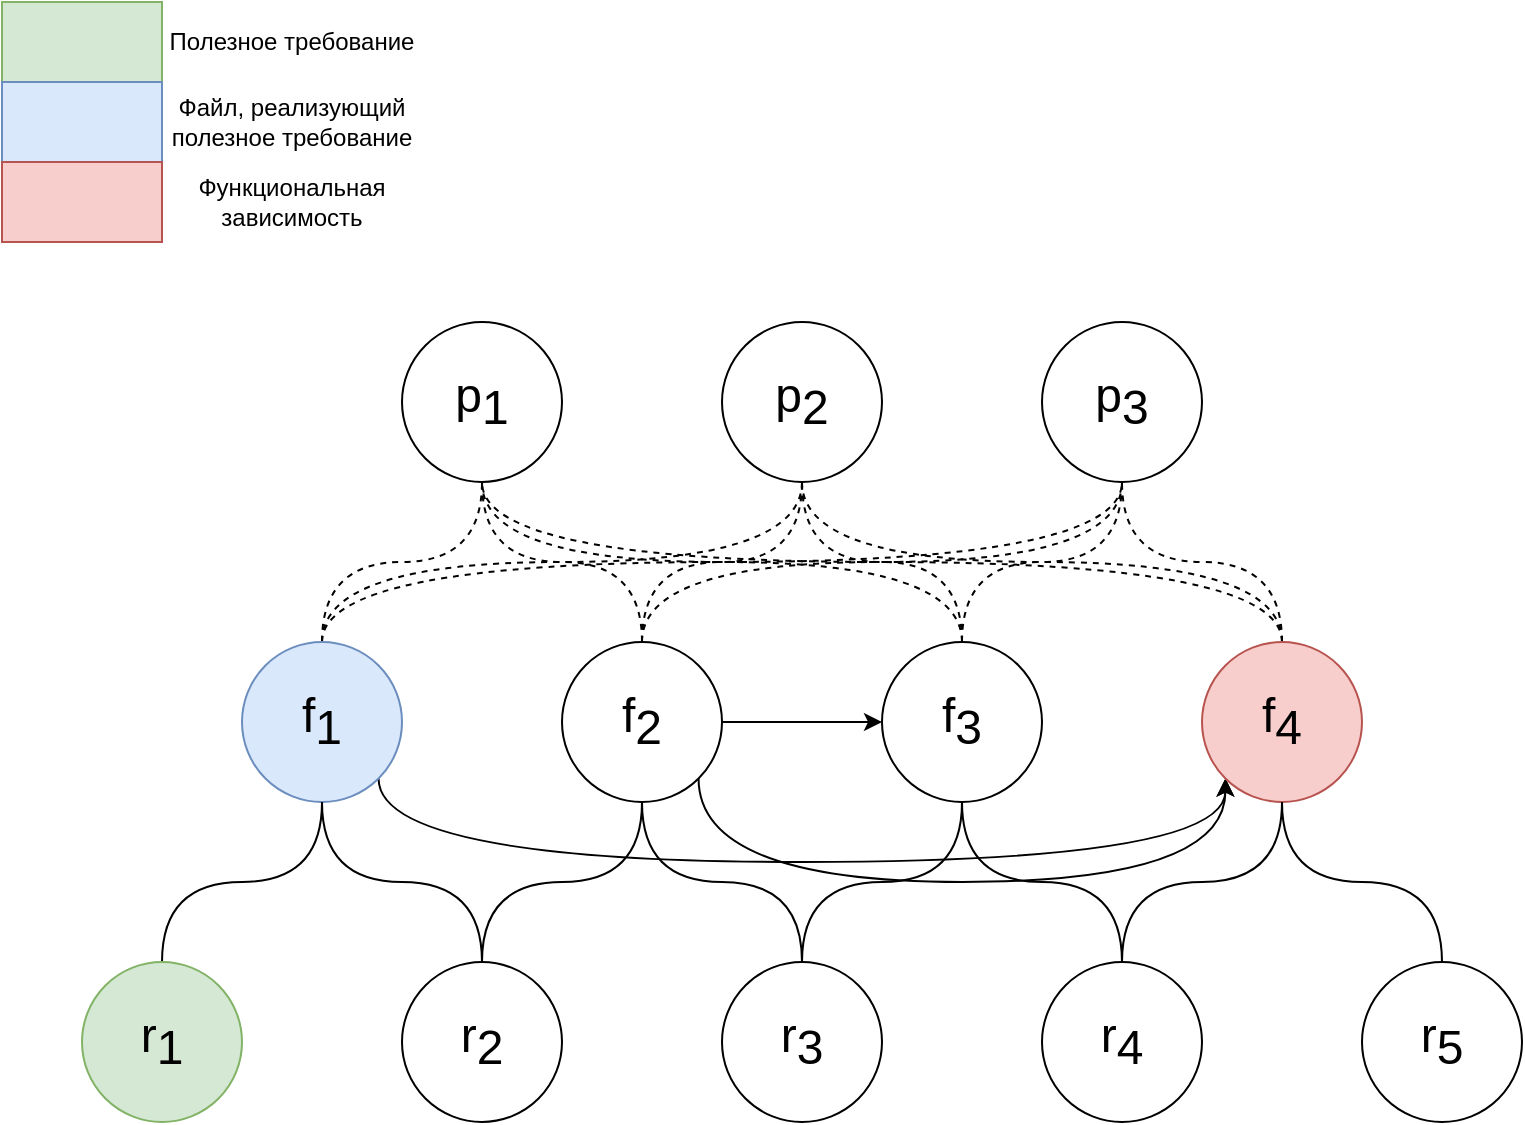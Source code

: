 <mxfile version="24.2.5" type="device">
  <diagram name="Страница — 1" id="dNB7IW68-rinD226dug3">
    <mxGraphModel dx="724" dy="562" grid="1" gridSize="10" guides="1" tooltips="1" connect="1" arrows="1" fold="1" page="1" pageScale="1" pageWidth="827" pageHeight="1169" math="0" shadow="0">
      <root>
        <mxCell id="0" />
        <mxCell id="1" parent="0" />
        <mxCell id="tZ8058wf7Hj-AA14sAlN-2" value="p&lt;sub style=&quot;font-size: 24px;&quot;&gt;1&lt;/sub&gt;" style="ellipse;whiteSpace=wrap;html=1;aspect=fixed;fontSize=24;" parent="1" vertex="1">
          <mxGeometry x="200" y="160" width="80" height="80" as="geometry" />
        </mxCell>
        <mxCell id="tZ8058wf7Hj-AA14sAlN-3" value="p&lt;sub style=&quot;font-size: 24px;&quot;&gt;2&lt;/sub&gt;" style="ellipse;whiteSpace=wrap;html=1;aspect=fixed;fontSize=24;" parent="1" vertex="1">
          <mxGeometry x="360" y="160" width="80" height="80" as="geometry" />
        </mxCell>
        <mxCell id="tZ8058wf7Hj-AA14sAlN-4" value="p&lt;span style=&quot;font-size: 24px;&quot;&gt;&lt;sub style=&quot;font-size: 24px;&quot;&gt;3&lt;/sub&gt;&lt;/span&gt;" style="ellipse;whiteSpace=wrap;html=1;aspect=fixed;fontSize=24;" parent="1" vertex="1">
          <mxGeometry x="520" y="160" width="80" height="80" as="geometry" />
        </mxCell>
        <mxCell id="tZ8058wf7Hj-AA14sAlN-23" style="edgeStyle=orthogonalEdgeStyle;curved=1;rounded=0;orthogonalLoop=1;jettySize=auto;html=1;exitX=1;exitY=0.5;exitDx=0;exitDy=0;entryX=0;entryY=0.5;entryDx=0;entryDy=0;fontSize=24;" parent="1" source="tZ8058wf7Hj-AA14sAlN-5" target="tZ8058wf7Hj-AA14sAlN-7" edge="1">
          <mxGeometry relative="1" as="geometry" />
        </mxCell>
        <mxCell id="tZ8058wf7Hj-AA14sAlN-26" style="edgeStyle=orthogonalEdgeStyle;curved=1;rounded=0;orthogonalLoop=1;jettySize=auto;html=1;exitX=1;exitY=1;exitDx=0;exitDy=0;entryX=0;entryY=1;entryDx=0;entryDy=0;elbow=vertical;fontSize=24;" parent="1" source="tZ8058wf7Hj-AA14sAlN-5" target="tZ8058wf7Hj-AA14sAlN-8" edge="1">
          <mxGeometry relative="1" as="geometry">
            <Array as="points">
              <mxPoint x="348" y="440" />
              <mxPoint x="612" y="440" />
            </Array>
          </mxGeometry>
        </mxCell>
        <mxCell id="tZ8058wf7Hj-AA14sAlN-30" style="edgeStyle=orthogonalEdgeStyle;curved=1;rounded=0;orthogonalLoop=1;jettySize=auto;html=1;exitX=0.5;exitY=0;exitDx=0;exitDy=0;entryX=0.5;entryY=1;entryDx=0;entryDy=0;elbow=vertical;dashed=1;endArrow=none;endFill=0;fontSize=24;" parent="1" source="tZ8058wf7Hj-AA14sAlN-5" target="tZ8058wf7Hj-AA14sAlN-2" edge="1">
          <mxGeometry relative="1" as="geometry" />
        </mxCell>
        <mxCell id="tZ8058wf7Hj-AA14sAlN-32" style="edgeStyle=orthogonalEdgeStyle;curved=1;rounded=0;orthogonalLoop=1;jettySize=auto;html=1;exitX=0.5;exitY=0;exitDx=0;exitDy=0;entryX=0.5;entryY=1;entryDx=0;entryDy=0;elbow=vertical;endArrow=none;endFill=0;dashed=1;fontSize=24;" parent="1" source="tZ8058wf7Hj-AA14sAlN-5" target="tZ8058wf7Hj-AA14sAlN-3" edge="1">
          <mxGeometry relative="1" as="geometry" />
        </mxCell>
        <mxCell id="tZ8058wf7Hj-AA14sAlN-33" style="edgeStyle=orthogonalEdgeStyle;curved=1;rounded=0;orthogonalLoop=1;jettySize=auto;html=1;exitX=0.5;exitY=0;exitDx=0;exitDy=0;entryX=0.5;entryY=1;entryDx=0;entryDy=0;elbow=vertical;endArrow=none;endFill=0;dashed=1;fontSize=24;" parent="1" source="tZ8058wf7Hj-AA14sAlN-5" target="tZ8058wf7Hj-AA14sAlN-4" edge="1">
          <mxGeometry relative="1" as="geometry" />
        </mxCell>
        <mxCell id="tZ8058wf7Hj-AA14sAlN-5" value="f&lt;sub style=&quot;font-size: 24px;&quot;&gt;2&lt;/sub&gt;" style="ellipse;whiteSpace=wrap;html=1;aspect=fixed;fontSize=24;" parent="1" vertex="1">
          <mxGeometry x="280" y="320" width="80" height="80" as="geometry" />
        </mxCell>
        <mxCell id="tZ8058wf7Hj-AA14sAlN-27" style="edgeStyle=orthogonalEdgeStyle;curved=1;rounded=0;orthogonalLoop=1;jettySize=auto;html=1;exitX=0.5;exitY=0;exitDx=0;exitDy=0;entryX=0.5;entryY=1;entryDx=0;entryDy=0;elbow=vertical;endArrow=none;endFill=0;dashed=1;fontSize=24;" parent="1" source="tZ8058wf7Hj-AA14sAlN-6" target="tZ8058wf7Hj-AA14sAlN-2" edge="1">
          <mxGeometry relative="1" as="geometry" />
        </mxCell>
        <mxCell id="tZ8058wf7Hj-AA14sAlN-28" style="edgeStyle=orthogonalEdgeStyle;curved=1;rounded=0;orthogonalLoop=1;jettySize=auto;html=1;exitX=0.5;exitY=0;exitDx=0;exitDy=0;entryX=0.5;entryY=1;entryDx=0;entryDy=0;elbow=vertical;endArrow=none;endFill=0;dashed=1;fontSize=24;" parent="1" source="tZ8058wf7Hj-AA14sAlN-6" target="tZ8058wf7Hj-AA14sAlN-3" edge="1">
          <mxGeometry relative="1" as="geometry" />
        </mxCell>
        <mxCell id="tZ8058wf7Hj-AA14sAlN-29" style="edgeStyle=orthogonalEdgeStyle;curved=1;rounded=0;orthogonalLoop=1;jettySize=auto;html=1;exitX=0.5;exitY=0;exitDx=0;exitDy=0;entryX=0.5;entryY=1;entryDx=0;entryDy=0;elbow=vertical;endArrow=none;endFill=0;dashed=1;fontSize=24;" parent="1" source="tZ8058wf7Hj-AA14sAlN-6" target="tZ8058wf7Hj-AA14sAlN-4" edge="1">
          <mxGeometry relative="1" as="geometry" />
        </mxCell>
        <mxCell id="w5VJsp9TO4POF9muKPdQ-1" style="edgeStyle=orthogonalEdgeStyle;curved=1;rounded=0;orthogonalLoop=1;jettySize=auto;html=1;exitX=1;exitY=1;exitDx=0;exitDy=0;entryX=0;entryY=1;entryDx=0;entryDy=0;fontSize=24;" parent="1" source="tZ8058wf7Hj-AA14sAlN-6" target="tZ8058wf7Hj-AA14sAlN-8" edge="1">
          <mxGeometry relative="1" as="geometry">
            <Array as="points">
              <mxPoint x="188" y="430" />
              <mxPoint x="612" y="430" />
            </Array>
          </mxGeometry>
        </mxCell>
        <mxCell id="tZ8058wf7Hj-AA14sAlN-6" value="f&lt;span style=&quot;font-size: 24px;&quot;&gt;&lt;sub style=&quot;font-size: 24px;&quot;&gt;1&lt;/sub&gt;&lt;/span&gt;" style="ellipse;whiteSpace=wrap;html=1;aspect=fixed;fontSize=24;fillColor=#dae8fc;strokeColor=#6c8ebf;" parent="1" vertex="1">
          <mxGeometry x="120" y="320" width="80" height="80" as="geometry" />
        </mxCell>
        <mxCell id="tZ8058wf7Hj-AA14sAlN-34" style="edgeStyle=orthogonalEdgeStyle;curved=1;rounded=0;orthogonalLoop=1;jettySize=auto;html=1;exitX=0.5;exitY=0;exitDx=0;exitDy=0;entryX=0.5;entryY=1;entryDx=0;entryDy=0;elbow=vertical;endArrow=none;endFill=0;dashed=1;fontSize=24;" parent="1" source="tZ8058wf7Hj-AA14sAlN-7" target="tZ8058wf7Hj-AA14sAlN-2" edge="1">
          <mxGeometry relative="1" as="geometry" />
        </mxCell>
        <mxCell id="tZ8058wf7Hj-AA14sAlN-35" style="edgeStyle=orthogonalEdgeStyle;curved=1;rounded=0;orthogonalLoop=1;jettySize=auto;html=1;exitX=0.5;exitY=0;exitDx=0;exitDy=0;entryX=0.5;entryY=1;entryDx=0;entryDy=0;elbow=vertical;endArrow=none;endFill=0;dashed=1;fontSize=24;" parent="1" source="tZ8058wf7Hj-AA14sAlN-7" target="tZ8058wf7Hj-AA14sAlN-3" edge="1">
          <mxGeometry relative="1" as="geometry" />
        </mxCell>
        <mxCell id="tZ8058wf7Hj-AA14sAlN-36" style="edgeStyle=orthogonalEdgeStyle;curved=1;rounded=0;orthogonalLoop=1;jettySize=auto;html=1;exitX=0.5;exitY=0;exitDx=0;exitDy=0;entryX=0.5;entryY=1;entryDx=0;entryDy=0;elbow=vertical;endArrow=none;endFill=0;dashed=1;fontSize=24;" parent="1" source="tZ8058wf7Hj-AA14sAlN-7" target="tZ8058wf7Hj-AA14sAlN-4" edge="1">
          <mxGeometry relative="1" as="geometry" />
        </mxCell>
        <mxCell id="tZ8058wf7Hj-AA14sAlN-7" value="f&lt;span style=&quot;font-size: 24px;&quot;&gt;&lt;sub style=&quot;font-size: 24px;&quot;&gt;3&lt;/sub&gt;&lt;/span&gt;" style="ellipse;whiteSpace=wrap;html=1;aspect=fixed;fontSize=24;" parent="1" vertex="1">
          <mxGeometry x="440" y="320" width="80" height="80" as="geometry" />
        </mxCell>
        <mxCell id="tZ8058wf7Hj-AA14sAlN-37" style="edgeStyle=orthogonalEdgeStyle;curved=1;rounded=0;orthogonalLoop=1;jettySize=auto;html=1;exitX=0.5;exitY=0;exitDx=0;exitDy=0;entryX=0.5;entryY=1;entryDx=0;entryDy=0;elbow=vertical;endArrow=none;endFill=0;dashed=1;fontSize=24;" parent="1" source="tZ8058wf7Hj-AA14sAlN-8" target="tZ8058wf7Hj-AA14sAlN-2" edge="1">
          <mxGeometry relative="1" as="geometry" />
        </mxCell>
        <mxCell id="tZ8058wf7Hj-AA14sAlN-38" style="edgeStyle=orthogonalEdgeStyle;curved=1;rounded=0;orthogonalLoop=1;jettySize=auto;html=1;exitX=0.5;exitY=0;exitDx=0;exitDy=0;entryX=0.5;entryY=1;entryDx=0;entryDy=0;elbow=vertical;endArrow=none;endFill=0;dashed=1;fontSize=24;" parent="1" source="tZ8058wf7Hj-AA14sAlN-8" target="tZ8058wf7Hj-AA14sAlN-3" edge="1">
          <mxGeometry relative="1" as="geometry" />
        </mxCell>
        <mxCell id="tZ8058wf7Hj-AA14sAlN-39" style="edgeStyle=orthogonalEdgeStyle;curved=1;rounded=0;orthogonalLoop=1;jettySize=auto;html=1;exitX=0.5;exitY=0;exitDx=0;exitDy=0;entryX=0.5;entryY=1;entryDx=0;entryDy=0;elbow=vertical;endArrow=none;endFill=0;dashed=1;fontSize=24;" parent="1" source="tZ8058wf7Hj-AA14sAlN-8" target="tZ8058wf7Hj-AA14sAlN-4" edge="1">
          <mxGeometry relative="1" as="geometry" />
        </mxCell>
        <mxCell id="tZ8058wf7Hj-AA14sAlN-8" value="f&lt;span style=&quot;font-size: 24px;&quot;&gt;&lt;sub style=&quot;font-size: 24px;&quot;&gt;4&lt;/sub&gt;&lt;/span&gt;" style="ellipse;whiteSpace=wrap;html=1;aspect=fixed;fontSize=24;fillColor=#f8cecc;strokeColor=#b85450;" parent="1" vertex="1">
          <mxGeometry x="600" y="320" width="80" height="80" as="geometry" />
        </mxCell>
        <mxCell id="tZ8058wf7Hj-AA14sAlN-14" style="edgeStyle=orthogonalEdgeStyle;curved=1;rounded=0;orthogonalLoop=1;jettySize=auto;html=1;exitX=0.5;exitY=0;exitDx=0;exitDy=0;entryX=0.5;entryY=1;entryDx=0;entryDy=0;endArrow=none;endFill=0;fontSize=24;" parent="1" source="tZ8058wf7Hj-AA14sAlN-9" target="tZ8058wf7Hj-AA14sAlN-6" edge="1">
          <mxGeometry relative="1" as="geometry" />
        </mxCell>
        <mxCell id="tZ8058wf7Hj-AA14sAlN-9" value="r&lt;span style=&quot;font-size: 24px;&quot;&gt;&lt;sub style=&quot;font-size: 24px;&quot;&gt;1&lt;/sub&gt;&lt;/span&gt;" style="ellipse;whiteSpace=wrap;html=1;aspect=fixed;fontSize=24;fillColor=#d5e8d4;strokeColor=#82b366;" parent="1" vertex="1">
          <mxGeometry x="40" y="480" width="80" height="80" as="geometry" />
        </mxCell>
        <mxCell id="tZ8058wf7Hj-AA14sAlN-15" style="edgeStyle=orthogonalEdgeStyle;curved=1;rounded=0;orthogonalLoop=1;jettySize=auto;html=1;exitX=0.5;exitY=0;exitDx=0;exitDy=0;entryX=0.5;entryY=1;entryDx=0;entryDy=0;endArrow=none;endFill=0;fontSize=24;" parent="1" source="tZ8058wf7Hj-AA14sAlN-10" target="tZ8058wf7Hj-AA14sAlN-6" edge="1">
          <mxGeometry relative="1" as="geometry" />
        </mxCell>
        <mxCell id="tZ8058wf7Hj-AA14sAlN-16" style="edgeStyle=orthogonalEdgeStyle;curved=1;rounded=0;orthogonalLoop=1;jettySize=auto;html=1;exitX=0.5;exitY=0;exitDx=0;exitDy=0;entryX=0.5;entryY=1;entryDx=0;entryDy=0;endArrow=none;endFill=0;fontSize=24;" parent="1" source="tZ8058wf7Hj-AA14sAlN-10" target="tZ8058wf7Hj-AA14sAlN-5" edge="1">
          <mxGeometry relative="1" as="geometry" />
        </mxCell>
        <mxCell id="tZ8058wf7Hj-AA14sAlN-10" value="r&lt;span style=&quot;font-size: 24px;&quot;&gt;&lt;sub style=&quot;font-size: 24px;&quot;&gt;2&lt;/sub&gt;&lt;/span&gt;" style="ellipse;whiteSpace=wrap;html=1;aspect=fixed;fontSize=24;" parent="1" vertex="1">
          <mxGeometry x="200" y="480" width="80" height="80" as="geometry" />
        </mxCell>
        <mxCell id="tZ8058wf7Hj-AA14sAlN-17" style="edgeStyle=orthogonalEdgeStyle;curved=1;rounded=0;orthogonalLoop=1;jettySize=auto;html=1;exitX=0.5;exitY=0;exitDx=0;exitDy=0;entryX=0.5;entryY=1;entryDx=0;entryDy=0;endArrow=none;endFill=0;fontSize=24;" parent="1" source="tZ8058wf7Hj-AA14sAlN-11" target="tZ8058wf7Hj-AA14sAlN-5" edge="1">
          <mxGeometry relative="1" as="geometry" />
        </mxCell>
        <mxCell id="tZ8058wf7Hj-AA14sAlN-18" style="edgeStyle=orthogonalEdgeStyle;curved=1;rounded=0;orthogonalLoop=1;jettySize=auto;html=1;exitX=0.5;exitY=0;exitDx=0;exitDy=0;entryX=0.5;entryY=1;entryDx=0;entryDy=0;endArrow=none;endFill=0;fontSize=24;" parent="1" source="tZ8058wf7Hj-AA14sAlN-11" target="tZ8058wf7Hj-AA14sAlN-7" edge="1">
          <mxGeometry relative="1" as="geometry" />
        </mxCell>
        <mxCell id="tZ8058wf7Hj-AA14sAlN-11" value="r&lt;span style=&quot;font-size: 24px;&quot;&gt;&lt;sub style=&quot;font-size: 24px;&quot;&gt;3&lt;/sub&gt;&lt;/span&gt;" style="ellipse;whiteSpace=wrap;html=1;aspect=fixed;fontSize=24;" parent="1" vertex="1">
          <mxGeometry x="360" y="480" width="80" height="80" as="geometry" />
        </mxCell>
        <mxCell id="tZ8058wf7Hj-AA14sAlN-19" style="edgeStyle=orthogonalEdgeStyle;curved=1;rounded=0;orthogonalLoop=1;jettySize=auto;html=1;exitX=0.5;exitY=0;exitDx=0;exitDy=0;entryX=0.5;entryY=1;entryDx=0;entryDy=0;endArrow=none;endFill=0;fontSize=24;" parent="1" source="tZ8058wf7Hj-AA14sAlN-12" target="tZ8058wf7Hj-AA14sAlN-7" edge="1">
          <mxGeometry relative="1" as="geometry" />
        </mxCell>
        <mxCell id="tZ8058wf7Hj-AA14sAlN-20" style="edgeStyle=orthogonalEdgeStyle;curved=1;rounded=0;orthogonalLoop=1;jettySize=auto;html=1;exitX=0.5;exitY=0;exitDx=0;exitDy=0;entryX=0.5;entryY=1;entryDx=0;entryDy=0;endArrow=none;endFill=0;fontSize=24;" parent="1" source="tZ8058wf7Hj-AA14sAlN-12" target="tZ8058wf7Hj-AA14sAlN-8" edge="1">
          <mxGeometry relative="1" as="geometry" />
        </mxCell>
        <mxCell id="tZ8058wf7Hj-AA14sAlN-12" value="r&lt;span style=&quot;font-size: 24px;&quot;&gt;&lt;sub style=&quot;font-size: 24px;&quot;&gt;4&lt;/sub&gt;&lt;/span&gt;" style="ellipse;whiteSpace=wrap;html=1;aspect=fixed;fontSize=24;" parent="1" vertex="1">
          <mxGeometry x="520" y="480" width="80" height="80" as="geometry" />
        </mxCell>
        <mxCell id="tZ8058wf7Hj-AA14sAlN-21" style="edgeStyle=orthogonalEdgeStyle;curved=1;rounded=0;orthogonalLoop=1;jettySize=auto;html=1;exitX=0.5;exitY=0;exitDx=0;exitDy=0;entryX=0.5;entryY=1;entryDx=0;entryDy=0;endArrow=none;endFill=0;fontSize=24;" parent="1" source="tZ8058wf7Hj-AA14sAlN-13" target="tZ8058wf7Hj-AA14sAlN-8" edge="1">
          <mxGeometry relative="1" as="geometry" />
        </mxCell>
        <mxCell id="tZ8058wf7Hj-AA14sAlN-13" value="r&lt;span style=&quot;font-size: 24px;&quot;&gt;&lt;sub style=&quot;font-size: 24px;&quot;&gt;5&lt;/sub&gt;&lt;/span&gt;" style="ellipse;whiteSpace=wrap;html=1;aspect=fixed;fontSize=24;" parent="1" vertex="1">
          <mxGeometry x="680" y="480" width="80" height="80" as="geometry" />
        </mxCell>
        <mxCell id="1yHgwzZIwlFtujKfBfZG-2" value="" style="rounded=0;whiteSpace=wrap;html=1;fillColor=#d5e8d4;strokeColor=#82b366;" vertex="1" parent="1">
          <mxGeometry width="80" height="40" as="geometry" />
        </mxCell>
        <mxCell id="1yHgwzZIwlFtujKfBfZG-3" value="" style="rounded=0;whiteSpace=wrap;html=1;fillColor=#dae8fc;strokeColor=#6c8ebf;" vertex="1" parent="1">
          <mxGeometry y="40" width="80" height="40" as="geometry" />
        </mxCell>
        <mxCell id="1yHgwzZIwlFtujKfBfZG-4" value="" style="rounded=0;whiteSpace=wrap;html=1;fillColor=#f8cecc;strokeColor=#b85450;" vertex="1" parent="1">
          <mxGeometry y="80" width="80" height="40" as="geometry" />
        </mxCell>
        <mxCell id="1yHgwzZIwlFtujKfBfZG-5" value="Полезное требование" style="text;html=1;align=center;verticalAlign=middle;whiteSpace=wrap;rounded=0;" vertex="1" parent="1">
          <mxGeometry x="80" y="5" width="130" height="30" as="geometry" />
        </mxCell>
        <mxCell id="1yHgwzZIwlFtujKfBfZG-6" value="Файл, реализующий полезное требование" style="text;html=1;align=center;verticalAlign=middle;whiteSpace=wrap;rounded=0;" vertex="1" parent="1">
          <mxGeometry x="80" y="45" width="130" height="30" as="geometry" />
        </mxCell>
        <mxCell id="1yHgwzZIwlFtujKfBfZG-7" value="Функциональная зависимость" style="text;html=1;align=center;verticalAlign=middle;whiteSpace=wrap;rounded=0;" vertex="1" parent="1">
          <mxGeometry x="80" y="85" width="130" height="30" as="geometry" />
        </mxCell>
      </root>
    </mxGraphModel>
  </diagram>
</mxfile>
